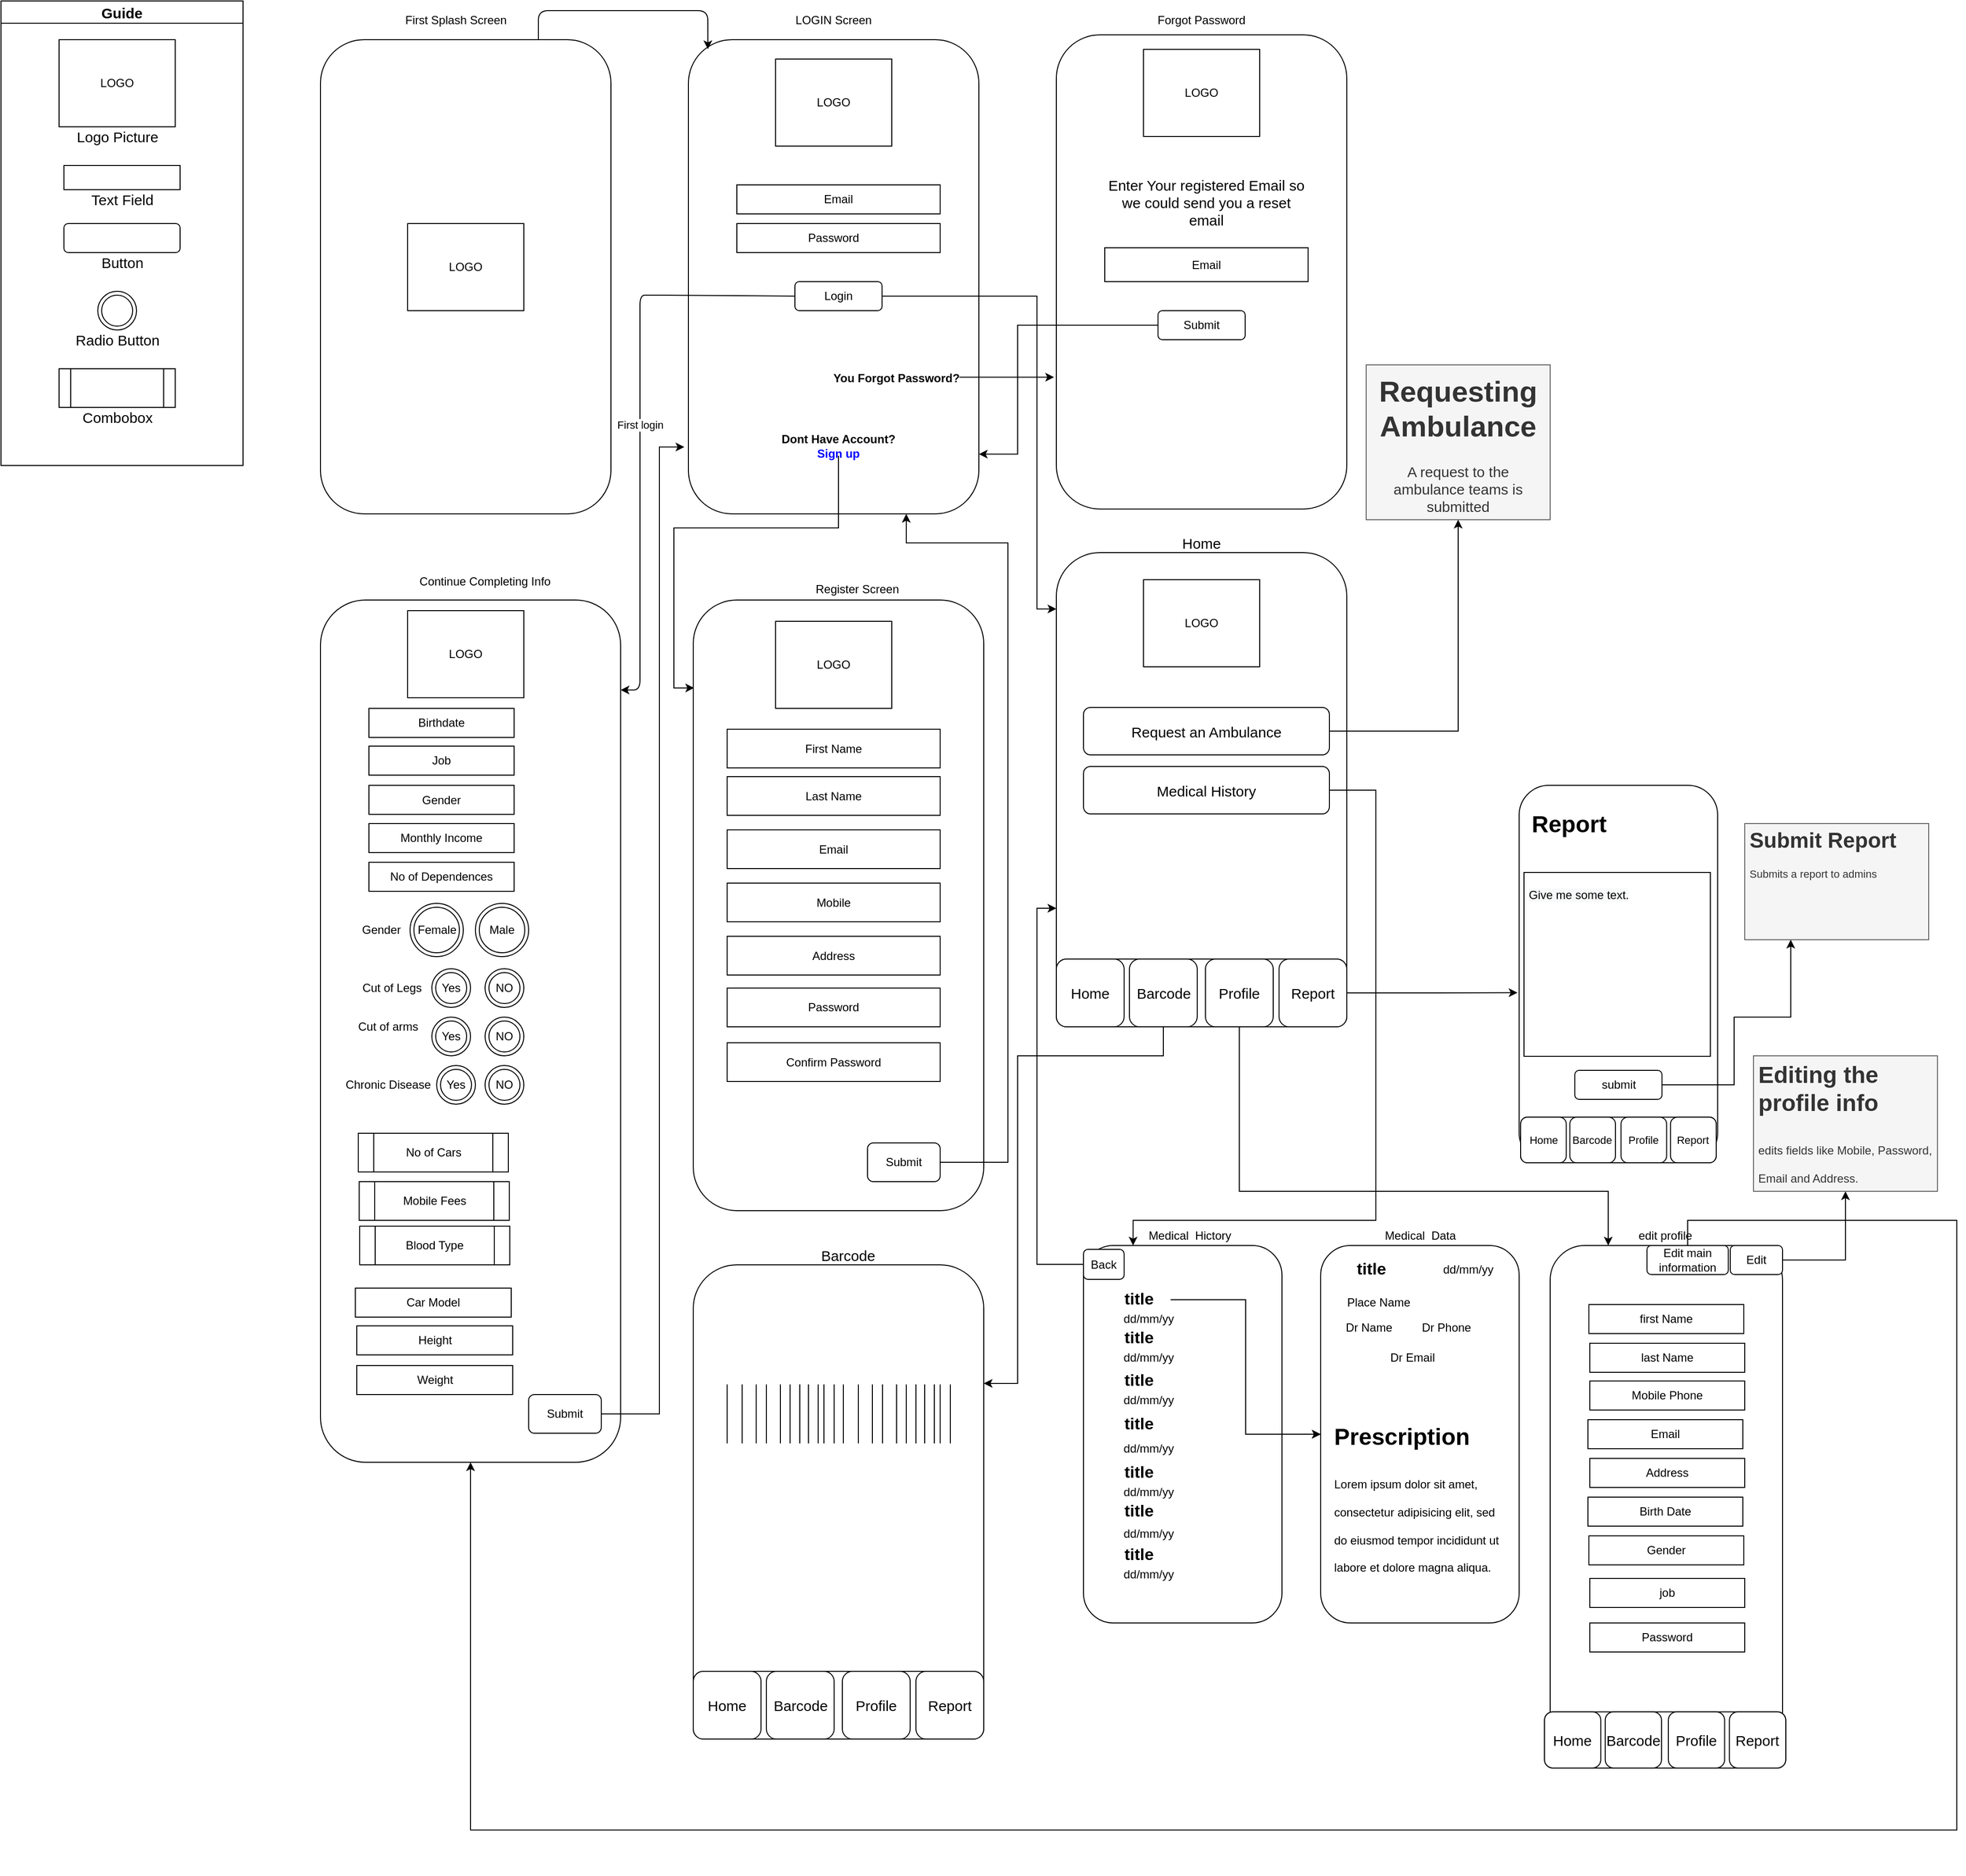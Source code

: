 <mxfile version="13.1.3" type="github">
  <diagram id="rhFtwO3-Js1VsmLFuwUs" name="Page-1">
    <mxGraphModel dx="2365" dy="2632" grid="1" gridSize="10" guides="1" tooltips="1" connect="1" arrows="1" fold="1" page="1" pageScale="1" pageWidth="827" pageHeight="1169" math="0" shadow="0">
      <root>
        <mxCell id="0" />
        <mxCell id="1" parent="0" />
        <mxCell id="pWobMGOmHtMoMN1nDM7m-1" value="" style="rounded=1;whiteSpace=wrap;html=1;" parent="1" vertex="1">
          <mxGeometry x="370" y="-1080" width="300" height="490" as="geometry" />
        </mxCell>
        <mxCell id="pWobMGOmHtMoMN1nDM7m-2" value="LOGO" style="rounded=0;whiteSpace=wrap;html=1;" parent="1" vertex="1">
          <mxGeometry x="460" y="-890" width="120" height="90" as="geometry" />
        </mxCell>
        <mxCell id="pWobMGOmHtMoMN1nDM7m-3" value="First Splash Screen&lt;br&gt;" style="text;html=1;strokeColor=none;fillColor=none;align=center;verticalAlign=middle;whiteSpace=wrap;rounded=0;" parent="1" vertex="1">
          <mxGeometry x="400" y="-1110" width="220" height="20" as="geometry" />
        </mxCell>
        <mxCell id="pWobMGOmHtMoMN1nDM7m-4" value="" style="rounded=1;whiteSpace=wrap;html=1;" parent="1" vertex="1">
          <mxGeometry x="750" y="-1080" width="300" height="490" as="geometry" />
        </mxCell>
        <mxCell id="pWobMGOmHtMoMN1nDM7m-6" value="LOGIN Screen&lt;br&gt;" style="text;html=1;strokeColor=none;fillColor=none;align=center;verticalAlign=middle;whiteSpace=wrap;rounded=0;" parent="1" vertex="1">
          <mxGeometry x="820" y="-1115" width="160" height="30" as="geometry" />
        </mxCell>
        <mxCell id="pWobMGOmHtMoMN1nDM7m-8" value="Email" style="rounded=0;whiteSpace=wrap;html=1;align=center;" parent="1" vertex="1">
          <mxGeometry x="800" y="-930" width="210" height="30" as="geometry" />
        </mxCell>
        <mxCell id="pWobMGOmHtMoMN1nDM7m-9" value="" style="rounded=0;whiteSpace=wrap;html=1;" parent="1" vertex="1">
          <mxGeometry x="800" y="-890" width="210" height="30" as="geometry" />
        </mxCell>
        <mxCell id="pWobMGOmHtMoMN1nDM7m-10" value="Password&lt;br&gt;" style="text;html=1;strokeColor=none;fillColor=none;align=center;verticalAlign=middle;whiteSpace=wrap;rounded=0;" parent="1" vertex="1">
          <mxGeometry x="880" y="-885" width="40" height="20" as="geometry" />
        </mxCell>
        <mxCell id="pWobMGOmHtMoMN1nDM7m-11" value="" style="endArrow=classic;html=1;exitX=0.75;exitY=0;exitDx=0;exitDy=0;entryX=0.067;entryY=0.02;entryDx=0;entryDy=0;entryPerimeter=0;" parent="1" source="pWobMGOmHtMoMN1nDM7m-1" target="pWobMGOmHtMoMN1nDM7m-4" edge="1">
          <mxGeometry width="50" height="50" relative="1" as="geometry">
            <mxPoint x="820" y="-800" as="sourcePoint" />
            <mxPoint x="748" y="-790" as="targetPoint" />
            <Array as="points">
              <mxPoint x="595" y="-1110" />
              <mxPoint x="770" y="-1110" />
            </Array>
          </mxGeometry>
        </mxCell>
        <mxCell id="pWobMGOmHtMoMN1nDM7m-12" value="LOGO" style="rounded=0;whiteSpace=wrap;html=1;" parent="1" vertex="1">
          <mxGeometry x="840" y="-1060" width="120" height="90" as="geometry" />
        </mxCell>
        <mxCell id="pWobMGOmHtMoMN1nDM7m-16" value="You Forgot Password?" style="text;html=1;strokeColor=none;fillColor=none;align=center;verticalAlign=middle;whiteSpace=wrap;rounded=0;fontStyle=1" parent="1" vertex="1">
          <mxGeometry x="880" y="-740" width="170" height="20" as="geometry" />
        </mxCell>
        <mxCell id="v58zFXJl1j6f3DH9xOJw-2" style="edgeStyle=orthogonalEdgeStyle;rounded=0;orthogonalLoop=1;jettySize=auto;html=1;exitX=0.5;exitY=1;exitDx=0;exitDy=0;entryX=0.003;entryY=0.144;entryDx=0;entryDy=0;entryPerimeter=0;endArrow=classic;endFill=1;" parent="1" source="pWobMGOmHtMoMN1nDM7m-17" target="v58zFXJl1j6f3DH9xOJw-1" edge="1">
          <mxGeometry relative="1" as="geometry" />
        </mxCell>
        <mxCell id="pWobMGOmHtMoMN1nDM7m-17" value="Dont Have Account?&lt;br&gt;&lt;font color=&quot;#0000ff&quot;&gt;Sign up&lt;/font&gt;" style="text;html=1;strokeColor=none;fillColor=none;align=center;verticalAlign=middle;whiteSpace=wrap;rounded=0;fontStyle=1" parent="1" vertex="1">
          <mxGeometry x="820" y="-670" width="170" height="20" as="geometry" />
        </mxCell>
        <mxCell id="v58zFXJl1j6f3DH9xOJw-31" style="edgeStyle=orthogonalEdgeStyle;rounded=0;orthogonalLoop=1;jettySize=auto;html=1;exitX=1;exitY=0.5;exitDx=0;exitDy=0;endArrow=classic;endFill=1;fontSize=15;entryX=0;entryY=0.119;entryDx=0;entryDy=0;entryPerimeter=0;" parent="1" source="pWobMGOmHtMoMN1nDM7m-18" target="v58zFXJl1j6f3DH9xOJw-32" edge="1">
          <mxGeometry relative="1" as="geometry">
            <mxPoint x="1100.0" y="-530" as="targetPoint" />
            <Array as="points">
              <mxPoint x="1110" y="-815" />
              <mxPoint x="1110" y="-492" />
            </Array>
          </mxGeometry>
        </mxCell>
        <mxCell id="pWobMGOmHtMoMN1nDM7m-18" value="Login" style="rounded=1;whiteSpace=wrap;html=1;align=center;" parent="1" vertex="1">
          <mxGeometry x="860" y="-830" width="90" height="30" as="geometry" />
        </mxCell>
        <mxCell id="pWobMGOmHtMoMN1nDM7m-19" style="edgeStyle=orthogonalEdgeStyle;rounded=0;orthogonalLoop=1;jettySize=auto;html=1;exitX=0.5;exitY=1;exitDx=0;exitDy=0;" parent="1" source="pWobMGOmHtMoMN1nDM7m-18" target="pWobMGOmHtMoMN1nDM7m-18" edge="1">
          <mxGeometry relative="1" as="geometry" />
        </mxCell>
        <mxCell id="pWobMGOmHtMoMN1nDM7m-20" value="" style="rounded=1;whiteSpace=wrap;html=1;" parent="1" vertex="1">
          <mxGeometry x="1130" y="-1085" width="300" height="490" as="geometry" />
        </mxCell>
        <mxCell id="pWobMGOmHtMoMN1nDM7m-21" value="Forgot Password" style="text;html=1;strokeColor=none;fillColor=none;align=center;verticalAlign=middle;whiteSpace=wrap;rounded=0;" parent="1" vertex="1">
          <mxGeometry x="1170" y="-1120" width="220" height="40" as="geometry" />
        </mxCell>
        <mxCell id="pWobMGOmHtMoMN1nDM7m-22" value="" style="endArrow=classic;html=1;entryX=-0.008;entryY=0.722;entryDx=0;entryDy=0;entryPerimeter=0;exitX=0.882;exitY=0.439;exitDx=0;exitDy=0;exitPerimeter=0;" parent="1" source="pWobMGOmHtMoMN1nDM7m-16" target="pWobMGOmHtMoMN1nDM7m-20" edge="1">
          <mxGeometry width="50" height="50" relative="1" as="geometry">
            <mxPoint x="880" y="-830" as="sourcePoint" />
            <mxPoint x="930" y="-880" as="targetPoint" />
          </mxGeometry>
        </mxCell>
        <mxCell id="pWobMGOmHtMoMN1nDM7m-23" value="Email" style="rounded=0;whiteSpace=wrap;html=1;align=center;" parent="1" vertex="1">
          <mxGeometry x="1180" y="-865" width="210" height="35" as="geometry" />
        </mxCell>
        <mxCell id="pWobMGOmHtMoMN1nDM7m-26" value="LOGO" style="rounded=0;whiteSpace=wrap;html=1;" parent="1" vertex="1">
          <mxGeometry x="1220" y="-1070" width="120" height="90" as="geometry" />
        </mxCell>
        <mxCell id="v58zFXJl1j6f3DH9xOJw-30" style="edgeStyle=orthogonalEdgeStyle;rounded=0;orthogonalLoop=1;jettySize=auto;html=1;exitX=0;exitY=0.5;exitDx=0;exitDy=0;entryX=1;entryY=0.874;entryDx=0;entryDy=0;entryPerimeter=0;endArrow=classic;endFill=1;fontSize=15;" parent="1" source="pWobMGOmHtMoMN1nDM7m-29" target="pWobMGOmHtMoMN1nDM7m-4" edge="1">
          <mxGeometry relative="1" as="geometry">
            <Array as="points">
              <mxPoint x="1090" y="-785" />
              <mxPoint x="1090" y="-652" />
            </Array>
          </mxGeometry>
        </mxCell>
        <mxCell id="pWobMGOmHtMoMN1nDM7m-29" value="Submit" style="rounded=1;whiteSpace=wrap;html=1;align=center;" parent="1" vertex="1">
          <mxGeometry x="1235" y="-800" width="90" height="30" as="geometry" />
        </mxCell>
        <mxCell id="pWobMGOmHtMoMN1nDM7m-30" value="" style="rounded=1;whiteSpace=wrap;html=1;" parent="1" vertex="1">
          <mxGeometry x="370" y="-501" width="310" height="891" as="geometry" />
        </mxCell>
        <mxCell id="pWobMGOmHtMoMN1nDM7m-31" value="First login" style="endArrow=classic;html=1;exitX=0;exitY=0.5;exitDx=0;exitDy=0;" parent="1" source="pWobMGOmHtMoMN1nDM7m-18" edge="1">
          <mxGeometry width="50" height="50" relative="1" as="geometry">
            <mxPoint x="850" y="-540" as="sourcePoint" />
            <mxPoint x="680" y="-408" as="targetPoint" />
            <Array as="points">
              <mxPoint x="730" y="-816" />
              <mxPoint x="720" y="-816" />
              <mxPoint x="700" y="-816" />
              <mxPoint x="700" y="-590" />
              <mxPoint x="700" y="-408" />
            </Array>
          </mxGeometry>
        </mxCell>
        <mxCell id="pWobMGOmHtMoMN1nDM7m-32" value="LOGO" style="rounded=0;whiteSpace=wrap;html=1;" parent="1" vertex="1">
          <mxGeometry x="460" y="-490" width="120" height="90" as="geometry" />
        </mxCell>
        <mxCell id="pWobMGOmHtMoMN1nDM7m-33" value="Continue Completing Info" style="text;html=1;strokeColor=none;fillColor=none;align=center;verticalAlign=middle;whiteSpace=wrap;rounded=0;" parent="1" vertex="1">
          <mxGeometry x="460" y="-530" width="160" height="20" as="geometry" />
        </mxCell>
        <mxCell id="pWobMGOmHtMoMN1nDM7m-34" value="Birthdate" style="rounded=0;whiteSpace=wrap;html=1;align=center;" parent="1" vertex="1">
          <mxGeometry x="420" y="-389" width="150" height="30" as="geometry" />
        </mxCell>
        <mxCell id="pWobMGOmHtMoMN1nDM7m-35" value="Gender" style="rounded=0;whiteSpace=wrap;html=1;align=center;" parent="1" vertex="1">
          <mxGeometry x="420" y="-309.5" width="150" height="30" as="geometry" />
        </mxCell>
        <mxCell id="pWobMGOmHtMoMN1nDM7m-36" value="Monthly Income" style="rounded=0;whiteSpace=wrap;html=1;align=center;" parent="1" vertex="1">
          <mxGeometry x="420" y="-270" width="150" height="30" as="geometry" />
        </mxCell>
        <mxCell id="pWobMGOmHtMoMN1nDM7m-37" value="No of Dependences" style="rounded=0;whiteSpace=wrap;html=1;align=center;" parent="1" vertex="1">
          <mxGeometry x="420" y="-230" width="150" height="30" as="geometry" />
        </mxCell>
        <mxCell id="pWobMGOmHtMoMN1nDM7m-41" value="Gender" style="text;html=1;strokeColor=none;fillColor=none;align=center;verticalAlign=middle;whiteSpace=wrap;rounded=0;" parent="1" vertex="1">
          <mxGeometry x="412.5" y="-170" width="40" height="20" as="geometry" />
        </mxCell>
        <mxCell id="pWobMGOmHtMoMN1nDM7m-54" value="Car Model" style="rounded=0;whiteSpace=wrap;html=1;align=center;" parent="1" vertex="1">
          <mxGeometry x="406" y="210" width="161" height="30" as="geometry" />
        </mxCell>
        <mxCell id="pWobMGOmHtMoMN1nDM7m-55" value="Job" style="rounded=0;whiteSpace=wrap;html=1;align=center;" parent="1" vertex="1">
          <mxGeometry x="420" y="-350" width="150" height="30" as="geometry" />
        </mxCell>
        <mxCell id="pWobMGOmHtMoMN1nDM7m-56" value="Height" style="rounded=0;whiteSpace=wrap;html=1;align=center;" parent="1" vertex="1">
          <mxGeometry x="407.5" y="249" width="161" height="30" as="geometry" />
        </mxCell>
        <mxCell id="pWobMGOmHtMoMN1nDM7m-57" value="Weight" style="rounded=0;whiteSpace=wrap;html=1;align=center;" parent="1" vertex="1">
          <mxGeometry x="407.5" y="290" width="161" height="30" as="geometry" />
        </mxCell>
        <mxCell id="pWobMGOmHtMoMN1nDM7m-59" value="Cut of Legs" style="text;html=1;strokeColor=none;fillColor=none;align=center;verticalAlign=middle;whiteSpace=wrap;rounded=0;" parent="1" vertex="1">
          <mxGeometry x="409" y="-110" width="70" height="20" as="geometry" />
        </mxCell>
        <mxCell id="pWobMGOmHtMoMN1nDM7m-62" value="Mobile Fees" style="shape=process;whiteSpace=wrap;html=1;backgroundOutline=1;align=center;" parent="1" vertex="1">
          <mxGeometry x="410" y="100" width="155" height="40" as="geometry" />
        </mxCell>
        <mxCell id="pWobMGOmHtMoMN1nDM7m-63" value="No of Cars" style="shape=process;whiteSpace=wrap;html=1;backgroundOutline=1;align=center;" parent="1" vertex="1">
          <mxGeometry x="409" y="50" width="155" height="40" as="geometry" />
        </mxCell>
        <mxCell id="pWobMGOmHtMoMN1nDM7m-68" value="Yes&lt;span style=&quot;color: rgba(0 , 0 , 0 , 0) ; font-family: monospace ; font-size: 0px&quot;&gt;%3CmxGraphModel%3E%3Croot%3E%3CmxCell%20id%3D%220%22%2F%3E%3CmxCell%20id%3D%221%22%20parent%3D%220%22%2F%3E%3CmxCell%20id%3D%222%22%20value%3D%22Mobile%20Fees%22%20style%3D%22shape%3Dprocess%3BwhiteSpace%3Dwrap%3Bhtml%3D1%3BbackgroundOutline%3D1%3Balign%3Dleft%3B%22%20vertex%3D%221%22%20parent%3D%221%22%3E%3CmxGeometry%20x%3D%22454%22%20y%3D%221100%22%20width%3D%22145%22%20height%3D%2240%22%20as%3D%22geometry%22%2F%3E%3C%2FmxCell%3E%3C%2Froot%3E%3C%2FmxGraphModel%3E&lt;/span&gt;" style="ellipse;shape=doubleEllipse;whiteSpace=wrap;html=1;aspect=fixed;align=center;" parent="1" vertex="1">
          <mxGeometry x="485" y="-120" width="40" height="40" as="geometry" />
        </mxCell>
        <mxCell id="pWobMGOmHtMoMN1nDM7m-69" value="NO" style="ellipse;shape=doubleEllipse;whiteSpace=wrap;html=1;aspect=fixed;align=center;" parent="1" vertex="1">
          <mxGeometry x="540" y="-120" width="40" height="40" as="geometry" />
        </mxCell>
        <mxCell id="pWobMGOmHtMoMN1nDM7m-70" value="Female" style="ellipse;shape=doubleEllipse;whiteSpace=wrap;html=1;aspect=fixed;align=center;" parent="1" vertex="1">
          <mxGeometry x="462.5" y="-187.5" width="55" height="55" as="geometry" />
        </mxCell>
        <mxCell id="pWobMGOmHtMoMN1nDM7m-71" value="Male" style="ellipse;shape=doubleEllipse;whiteSpace=wrap;html=1;aspect=fixed;align=center;" parent="1" vertex="1">
          <mxGeometry x="530" y="-187.5" width="55" height="55" as="geometry" />
        </mxCell>
        <mxCell id="pWobMGOmHtMoMN1nDM7m-72" value="Cut of arms" style="text;html=1;strokeColor=none;fillColor=none;align=center;verticalAlign=middle;whiteSpace=wrap;rounded=0;" parent="1" vertex="1">
          <mxGeometry x="405" y="-70" width="70" height="20" as="geometry" />
        </mxCell>
        <mxCell id="pWobMGOmHtMoMN1nDM7m-73" value="Yes&lt;span style=&quot;color: rgba(0 , 0 , 0 , 0) ; font-family: monospace ; font-size: 0px&quot;&gt;%3CmxGraphModel%3E%3Croot%3E%3CmxCell%20id%3D%220%22%2F%3E%3CmxCell%20id%3D%221%22%20parent%3D%220%22%2F%3E%3CmxCell%20id%3D%222%22%20value%3D%22Mobile%20Fees%22%20style%3D%22shape%3Dprocess%3BwhiteSpace%3Dwrap%3Bhtml%3D1%3BbackgroundOutline%3D1%3Balign%3Dleft%3B%22%20vertex%3D%221%22%20parent%3D%221%22%3E%3CmxGeometry%20x%3D%22454%22%20y%3D%221100%22%20width%3D%22145%22%20height%3D%2240%22%20as%3D%22geometry%22%2F%3E%3C%2FmxCell%3E%3C%2Froot%3E%3C%2FmxGraphModel%3E&lt;/span&gt;" style="ellipse;shape=doubleEllipse;whiteSpace=wrap;html=1;aspect=fixed;align=center;" parent="1" vertex="1">
          <mxGeometry x="485" y="-70" width="40" height="40" as="geometry" />
        </mxCell>
        <mxCell id="pWobMGOmHtMoMN1nDM7m-74" value="NO" style="ellipse;shape=doubleEllipse;whiteSpace=wrap;html=1;aspect=fixed;align=center;" parent="1" vertex="1">
          <mxGeometry x="540" y="-70" width="40" height="40" as="geometry" />
        </mxCell>
        <mxCell id="pWobMGOmHtMoMN1nDM7m-75" value="Yes&lt;span style=&quot;color: rgba(0 , 0 , 0 , 0) ; font-family: monospace ; font-size: 0px&quot;&gt;%3CmxGraphModel%3E%3Croot%3E%3CmxCell%20id%3D%220%22%2F%3E%3CmxCell%20id%3D%221%22%20parent%3D%220%22%2F%3E%3CmxCell%20id%3D%222%22%20value%3D%22Mobile%20Fees%22%20style%3D%22shape%3Dprocess%3BwhiteSpace%3Dwrap%3Bhtml%3D1%3BbackgroundOutline%3D1%3Balign%3Dleft%3B%22%20vertex%3D%221%22%20parent%3D%221%22%3E%3CmxGeometry%20x%3D%22454%22%20y%3D%221100%22%20width%3D%22145%22%20height%3D%2240%22%20as%3D%22geometry%22%2F%3E%3C%2FmxCell%3E%3C%2Froot%3E%3C%2FmxGraphModel%3E&lt;/span&gt;" style="ellipse;shape=doubleEllipse;whiteSpace=wrap;html=1;aspect=fixed;align=center;" parent="1" vertex="1">
          <mxGeometry x="490" y="-20" width="40" height="40" as="geometry" />
        </mxCell>
        <mxCell id="pWobMGOmHtMoMN1nDM7m-76" value="NO" style="ellipse;shape=doubleEllipse;whiteSpace=wrap;html=1;aspect=fixed;align=center;" parent="1" vertex="1">
          <mxGeometry x="540" y="-20" width="40" height="40" as="geometry" />
        </mxCell>
        <mxCell id="pWobMGOmHtMoMN1nDM7m-77" value="Chronic Disease" style="text;html=1;strokeColor=none;fillColor=none;align=center;verticalAlign=middle;whiteSpace=wrap;rounded=0;" parent="1" vertex="1">
          <mxGeometry x="390" y="-10" width="100" height="20" as="geometry" />
        </mxCell>
        <mxCell id="v58zFXJl1j6f3DH9xOJw-14" style="edgeStyle=orthogonalEdgeStyle;rounded=0;orthogonalLoop=1;jettySize=auto;html=1;exitX=1;exitY=0.5;exitDx=0;exitDy=0;entryX=-0.014;entryY=0.859;entryDx=0;entryDy=0;entryPerimeter=0;endArrow=classic;endFill=1;" parent="1" source="C3xpYV6c3PfCXHQgGOxq-1" target="pWobMGOmHtMoMN1nDM7m-4" edge="1">
          <mxGeometry relative="1" as="geometry">
            <Array as="points">
              <mxPoint x="720" y="340" />
              <mxPoint x="720" y="-659" />
            </Array>
          </mxGeometry>
        </mxCell>
        <mxCell id="C3xpYV6c3PfCXHQgGOxq-1" value="Submit" style="rounded=1;whiteSpace=wrap;html=1;" parent="1" vertex="1">
          <mxGeometry x="585" y="320" width="75" height="40" as="geometry" />
        </mxCell>
        <mxCell id="C3xpYV6c3PfCXHQgGOxq-2" value="Blood Type" style="shape=process;whiteSpace=wrap;html=1;backgroundOutline=1;align=center;" parent="1" vertex="1">
          <mxGeometry x="410.5" y="146" width="155" height="40" as="geometry" />
        </mxCell>
        <mxCell id="v58zFXJl1j6f3DH9xOJw-1" value="" style="rounded=1;whiteSpace=wrap;html=1;" parent="1" vertex="1">
          <mxGeometry x="755" y="-501" width="300" height="631" as="geometry" />
        </mxCell>
        <mxCell id="v58zFXJl1j6f3DH9xOJw-3" value="Register Screen" style="text;html=1;align=center;verticalAlign=middle;resizable=0;points=[];autosize=1;" parent="1" vertex="1">
          <mxGeometry x="874" y="-522" width="100" height="20" as="geometry" />
        </mxCell>
        <mxCell id="v58zFXJl1j6f3DH9xOJw-4" value="First Name" style="rounded=0;whiteSpace=wrap;html=1;" parent="1" vertex="1">
          <mxGeometry x="790" y="-367.5" width="220" height="40" as="geometry" />
        </mxCell>
        <mxCell id="v58zFXJl1j6f3DH9xOJw-5" value="Last Name" style="rounded=0;whiteSpace=wrap;html=1;" parent="1" vertex="1">
          <mxGeometry x="790" y="-318.5" width="220" height="40" as="geometry" />
        </mxCell>
        <mxCell id="v58zFXJl1j6f3DH9xOJw-6" value="Email" style="rounded=0;whiteSpace=wrap;html=1;" parent="1" vertex="1">
          <mxGeometry x="790" y="-263.5" width="220" height="40" as="geometry" />
        </mxCell>
        <mxCell id="v58zFXJl1j6f3DH9xOJw-7" value="Mobile" style="rounded=0;whiteSpace=wrap;html=1;" parent="1" vertex="1">
          <mxGeometry x="790" y="-208.5" width="220" height="40" as="geometry" />
        </mxCell>
        <mxCell id="v58zFXJl1j6f3DH9xOJw-8" value="Address" style="rounded=0;whiteSpace=wrap;html=1;" parent="1" vertex="1">
          <mxGeometry x="790" y="-153.5" width="220" height="40" as="geometry" />
        </mxCell>
        <mxCell id="v58zFXJl1j6f3DH9xOJw-9" value="Password" style="rounded=0;whiteSpace=wrap;html=1;" parent="1" vertex="1">
          <mxGeometry x="790" y="-100" width="220" height="40" as="geometry" />
        </mxCell>
        <mxCell id="v58zFXJl1j6f3DH9xOJw-10" value="Confirm Password" style="rounded=0;whiteSpace=wrap;html=1;" parent="1" vertex="1">
          <mxGeometry x="790" y="-43.5" width="220" height="40" as="geometry" />
        </mxCell>
        <mxCell id="v58zFXJl1j6f3DH9xOJw-11" value="LOGO" style="rounded=0;whiteSpace=wrap;html=1;" parent="1" vertex="1">
          <mxGeometry x="840" y="-479" width="120" height="90" as="geometry" />
        </mxCell>
        <mxCell id="v58zFXJl1j6f3DH9xOJw-13" style="edgeStyle=orthogonalEdgeStyle;rounded=0;orthogonalLoop=1;jettySize=auto;html=1;exitX=1;exitY=0.5;exitDx=0;exitDy=0;entryX=0.75;entryY=1;entryDx=0;entryDy=0;endArrow=classic;endFill=1;" parent="1" source="v58zFXJl1j6f3DH9xOJw-12" target="pWobMGOmHtMoMN1nDM7m-4" edge="1">
          <mxGeometry relative="1" as="geometry">
            <Array as="points">
              <mxPoint x="1080" y="80" />
              <mxPoint x="1080" y="-560" />
              <mxPoint x="975" y="-560" />
            </Array>
          </mxGeometry>
        </mxCell>
        <mxCell id="v58zFXJl1j6f3DH9xOJw-12" value="Submit" style="rounded=1;whiteSpace=wrap;html=1;" parent="1" vertex="1">
          <mxGeometry x="935" y="60" width="75" height="40" as="geometry" />
        </mxCell>
        <mxCell id="v58zFXJl1j6f3DH9xOJw-16" value="Guide" style="swimlane;align=center;fontSize=15;" parent="1" vertex="1">
          <mxGeometry x="40" y="-1120" width="250" height="480" as="geometry" />
        </mxCell>
        <mxCell id="v58zFXJl1j6f3DH9xOJw-18" value="LOGO" style="rounded=0;whiteSpace=wrap;html=1;" parent="v58zFXJl1j6f3DH9xOJw-16" vertex="1">
          <mxGeometry x="60" y="40" width="120" height="90" as="geometry" />
        </mxCell>
        <mxCell id="v58zFXJl1j6f3DH9xOJw-19" value="Logo Picture" style="text;html=1;align=center;verticalAlign=middle;resizable=0;points=[];autosize=1;fontSize=15;" parent="v58zFXJl1j6f3DH9xOJw-16" vertex="1">
          <mxGeometry x="70" y="130" width="100" height="20" as="geometry" />
        </mxCell>
        <mxCell id="v58zFXJl1j6f3DH9xOJw-20" value="" style="rounded=0;whiteSpace=wrap;html=1;fontSize=15;align=center;" parent="v58zFXJl1j6f3DH9xOJw-16" vertex="1">
          <mxGeometry x="65" y="170" width="120" height="25" as="geometry" />
        </mxCell>
        <mxCell id="v58zFXJl1j6f3DH9xOJw-21" value="Text Field" style="text;html=1;align=center;verticalAlign=middle;resizable=0;points=[];autosize=1;fontSize=15;" parent="v58zFXJl1j6f3DH9xOJw-16" vertex="1">
          <mxGeometry x="85" y="195" width="80" height="20" as="geometry" />
        </mxCell>
        <mxCell id="v58zFXJl1j6f3DH9xOJw-23" value="" style="rounded=1;whiteSpace=wrap;html=1;fontSize=15;align=center;" parent="v58zFXJl1j6f3DH9xOJw-16" vertex="1">
          <mxGeometry x="65" y="230" width="120" height="30" as="geometry" />
        </mxCell>
        <mxCell id="v58zFXJl1j6f3DH9xOJw-24" value="Button" style="text;html=1;align=center;verticalAlign=middle;resizable=0;points=[];autosize=1;fontSize=15;" parent="v58zFXJl1j6f3DH9xOJw-16" vertex="1">
          <mxGeometry x="95" y="260" width="60" height="20" as="geometry" />
        </mxCell>
        <mxCell id="v58zFXJl1j6f3DH9xOJw-25" value="" style="ellipse;shape=doubleEllipse;whiteSpace=wrap;html=1;aspect=fixed;align=center;" parent="v58zFXJl1j6f3DH9xOJw-16" vertex="1">
          <mxGeometry x="100" y="300" width="40" height="40" as="geometry" />
        </mxCell>
        <mxCell id="v58zFXJl1j6f3DH9xOJw-26" value="Radio Button" style="text;html=1;align=center;verticalAlign=middle;resizable=0;points=[];autosize=1;fontSize=15;" parent="v58zFXJl1j6f3DH9xOJw-16" vertex="1">
          <mxGeometry x="70" y="340" width="100" height="20" as="geometry" />
        </mxCell>
        <mxCell id="v58zFXJl1j6f3DH9xOJw-27" value="" style="shape=process;whiteSpace=wrap;html=1;backgroundOutline=1;fontSize=15;align=center;" parent="v58zFXJl1j6f3DH9xOJw-16" vertex="1">
          <mxGeometry x="60" y="380" width="120" height="40" as="geometry" />
        </mxCell>
        <mxCell id="v58zFXJl1j6f3DH9xOJw-28" value="Combobox" style="text;html=1;align=center;verticalAlign=middle;resizable=0;points=[];autosize=1;fontSize=15;" parent="v58zFXJl1j6f3DH9xOJw-16" vertex="1">
          <mxGeometry x="75" y="420" width="90" height="20" as="geometry" />
        </mxCell>
        <mxCell id="v58zFXJl1j6f3DH9xOJw-29" value="Enter Your registered Email so we could send you a reset email" style="text;html=1;strokeColor=none;fillColor=none;align=center;verticalAlign=middle;whiteSpace=wrap;rounded=0;fontSize=15;" parent="1" vertex="1">
          <mxGeometry x="1180" y="-945" width="210" height="65" as="geometry" />
        </mxCell>
        <mxCell id="v58zFXJl1j6f3DH9xOJw-32" value="" style="rounded=1;whiteSpace=wrap;html=1;" parent="1" vertex="1">
          <mxGeometry x="1130" y="-550" width="300" height="490" as="geometry" />
        </mxCell>
        <mxCell id="v58zFXJl1j6f3DH9xOJw-33" value="Home" style="text;html=1;strokeColor=none;fillColor=none;align=center;verticalAlign=middle;whiteSpace=wrap;rounded=0;fontSize=15;" parent="1" vertex="1">
          <mxGeometry x="1260" y="-570" width="40" height="20" as="geometry" />
        </mxCell>
        <mxCell id="v58zFXJl1j6f3DH9xOJw-34" value="" style="rounded=1;whiteSpace=wrap;html=1;fontSize=15;align=center;" parent="1" vertex="1">
          <mxGeometry x="1130" y="-130" width="300" height="70" as="geometry" />
        </mxCell>
        <mxCell id="v58zFXJl1j6f3DH9xOJw-53" style="edgeStyle=orthogonalEdgeStyle;rounded=0;orthogonalLoop=1;jettySize=auto;html=1;exitX=0.5;exitY=1;exitDx=0;exitDy=0;entryX=1;entryY=0.25;entryDx=0;entryDy=0;endArrow=classic;endFill=1;fontSize=15;" parent="1" source="v58zFXJl1j6f3DH9xOJw-36" target="v58zFXJl1j6f3DH9xOJw-47" edge="1">
          <mxGeometry relative="1" as="geometry">
            <Array as="points">
              <mxPoint x="1241" y="-30" />
              <mxPoint x="1090" y="-30" />
              <mxPoint x="1090" y="309" />
            </Array>
          </mxGeometry>
        </mxCell>
        <mxCell id="v58zFXJl1j6f3DH9xOJw-36" value="Barcode" style="rounded=1;whiteSpace=wrap;html=1;fontSize=15;align=center;" parent="1" vertex="1">
          <mxGeometry x="1205.5" y="-130" width="70" height="70" as="geometry" />
        </mxCell>
        <mxCell id="v58zFXJl1j6f3DH9xOJw-38" value="Home" style="rounded=1;whiteSpace=wrap;html=1;fontSize=15;align=center;" parent="1" vertex="1">
          <mxGeometry x="1130" y="-130" width="70" height="70" as="geometry" />
        </mxCell>
        <mxCell id="F7sfmkdwU6hLmO17Vx5Q-65" style="edgeStyle=orthogonalEdgeStyle;rounded=0;orthogonalLoop=1;jettySize=auto;html=1;exitX=0.5;exitY=1;exitDx=0;exitDy=0;entryX=0.25;entryY=0;entryDx=0;entryDy=0;" parent="1" source="v58zFXJl1j6f3DH9xOJw-39" target="F7sfmkdwU6hLmO17Vx5Q-43" edge="1">
          <mxGeometry relative="1" as="geometry">
            <Array as="points">
              <mxPoint x="1319" y="110" />
              <mxPoint x="1700" y="110" />
            </Array>
          </mxGeometry>
        </mxCell>
        <mxCell id="v58zFXJl1j6f3DH9xOJw-39" value="Profile" style="rounded=1;whiteSpace=wrap;html=1;fontSize=15;align=center;" parent="1" vertex="1">
          <mxGeometry x="1284" y="-130" width="70" height="70" as="geometry" />
        </mxCell>
        <mxCell id="F7sfmkdwU6hLmO17Vx5Q-42" style="edgeStyle=orthogonalEdgeStyle;rounded=0;orthogonalLoop=1;jettySize=auto;html=1;exitX=1;exitY=0.5;exitDx=0;exitDy=0;entryX=-0.035;entryY=0.654;entryDx=0;entryDy=0;entryPerimeter=0;" parent="1" source="v58zFXJl1j6f3DH9xOJw-40" target="F7sfmkdwU6hLmO17Vx5Q-29" edge="1">
          <mxGeometry relative="1" as="geometry" />
        </mxCell>
        <mxCell id="v58zFXJl1j6f3DH9xOJw-40" value="Report" style="rounded=1;whiteSpace=wrap;html=1;fontSize=15;align=center;" parent="1" vertex="1">
          <mxGeometry x="1360" y="-130" width="70" height="70" as="geometry" />
        </mxCell>
        <mxCell id="v58zFXJl1j6f3DH9xOJw-46" style="edgeStyle=orthogonalEdgeStyle;rounded=0;orthogonalLoop=1;jettySize=auto;html=1;exitX=1;exitY=0.5;exitDx=0;exitDy=0;entryX=0.5;entryY=1;entryDx=0;entryDy=0;endArrow=classic;endFill=1;fontSize=15;" parent="1" source="v58zFXJl1j6f3DH9xOJw-41" target="v58zFXJl1j6f3DH9xOJw-45" edge="1">
          <mxGeometry relative="1" as="geometry" />
        </mxCell>
        <mxCell id="v58zFXJl1j6f3DH9xOJw-41" value="Request an Ambulance" style="rounded=1;whiteSpace=wrap;html=1;fontSize=15;align=center;" parent="1" vertex="1">
          <mxGeometry x="1158" y="-390" width="254" height="49" as="geometry" />
        </mxCell>
        <mxCell id="F7sfmkdwU6hLmO17Vx5Q-23" style="edgeStyle=orthogonalEdgeStyle;rounded=0;orthogonalLoop=1;jettySize=auto;html=1;exitX=1;exitY=0.5;exitDx=0;exitDy=0;entryX=0.25;entryY=0;entryDx=0;entryDy=0;" parent="1" source="v58zFXJl1j6f3DH9xOJw-42" target="F7sfmkdwU6hLmO17Vx5Q-2" edge="1">
          <mxGeometry relative="1" as="geometry">
            <Array as="points">
              <mxPoint x="1460" y="-304" />
              <mxPoint x="1460" y="140" />
              <mxPoint x="1209" y="140" />
            </Array>
          </mxGeometry>
        </mxCell>
        <mxCell id="v58zFXJl1j6f3DH9xOJw-42" value="Medical History" style="rounded=1;whiteSpace=wrap;html=1;fontSize=15;align=center;" parent="1" vertex="1">
          <mxGeometry x="1158" y="-329" width="254" height="49" as="geometry" />
        </mxCell>
        <mxCell id="v58zFXJl1j6f3DH9xOJw-43" value="LOGO" style="rounded=0;whiteSpace=wrap;html=1;" parent="1" vertex="1">
          <mxGeometry x="1220" y="-522" width="120" height="90" as="geometry" />
        </mxCell>
        <mxCell id="v58zFXJl1j6f3DH9xOJw-45" value="&lt;h1&gt;Requesting Ambulance&lt;/h1&gt;&lt;p&gt;A request to the ambulance teams is submitted&lt;/p&gt;" style="text;html=1;spacing=5;spacingTop=-20;whiteSpace=wrap;overflow=hidden;rounded=0;fontSize=15;align=center;fillColor=#f5f5f5;strokeColor=#666666;fontColor=#333333;" parent="1" vertex="1">
          <mxGeometry x="1450" y="-744" width="190" height="160" as="geometry" />
        </mxCell>
        <mxCell id="v58zFXJl1j6f3DH9xOJw-47" value="" style="rounded=1;whiteSpace=wrap;html=1;" parent="1" vertex="1">
          <mxGeometry x="755" y="186" width="300" height="490" as="geometry" />
        </mxCell>
        <mxCell id="v58zFXJl1j6f3DH9xOJw-48" value="" style="rounded=1;whiteSpace=wrap;html=1;fontSize=15;align=center;" parent="1" vertex="1">
          <mxGeometry x="755" y="606" width="300" height="70" as="geometry" />
        </mxCell>
        <mxCell id="v58zFXJl1j6f3DH9xOJw-49" value="Barcode" style="rounded=1;whiteSpace=wrap;html=1;fontSize=15;align=center;" parent="1" vertex="1">
          <mxGeometry x="830.5" y="606" width="70" height="70" as="geometry" />
        </mxCell>
        <mxCell id="v58zFXJl1j6f3DH9xOJw-50" value="Home" style="rounded=1;whiteSpace=wrap;html=1;fontSize=15;align=center;" parent="1" vertex="1">
          <mxGeometry x="755" y="606" width="70" height="70" as="geometry" />
        </mxCell>
        <mxCell id="v58zFXJl1j6f3DH9xOJw-51" value="Profile" style="rounded=1;whiteSpace=wrap;html=1;fontSize=15;align=center;" parent="1" vertex="1">
          <mxGeometry x="909" y="606" width="70" height="70" as="geometry" />
        </mxCell>
        <mxCell id="v58zFXJl1j6f3DH9xOJw-52" value="Report" style="rounded=1;whiteSpace=wrap;html=1;fontSize=15;align=center;" parent="1" vertex="1">
          <mxGeometry x="985" y="606" width="70" height="70" as="geometry" />
        </mxCell>
        <mxCell id="v58zFXJl1j6f3DH9xOJw-54" value="Barcode" style="text;html=1;strokeColor=none;fillColor=none;align=center;verticalAlign=middle;whiteSpace=wrap;rounded=0;fontSize=15;" parent="1" vertex="1">
          <mxGeometry x="895" y="166" width="40" height="20" as="geometry" />
        </mxCell>
        <mxCell id="v58zFXJl1j6f3DH9xOJw-59" value="" style="shape=partialRectangle;whiteSpace=wrap;html=1;top=0;bottom=0;fillColor=none;fontSize=15;align=center;" parent="1" vertex="1">
          <mxGeometry x="845" y="310" width="120" height="60" as="geometry" />
        </mxCell>
        <mxCell id="v58zFXJl1j6f3DH9xOJw-60" value="" style="shape=partialRectangle;whiteSpace=wrap;html=1;top=0;bottom=0;fillColor=none;fontSize=15;align=center;" parent="1" vertex="1">
          <mxGeometry x="855" y="310" width="120" height="60" as="geometry" />
        </mxCell>
        <mxCell id="v58zFXJl1j6f3DH9xOJw-61" value="" style="shape=partialRectangle;whiteSpace=wrap;html=1;top=0;bottom=0;fillColor=none;fontSize=15;align=center;" parent="1" vertex="1">
          <mxGeometry x="865" y="310" width="120" height="60" as="geometry" />
        </mxCell>
        <mxCell id="v58zFXJl1j6f3DH9xOJw-62" value="" style="shape=partialRectangle;whiteSpace=wrap;html=1;top=0;bottom=0;fillColor=none;fontSize=15;align=center;" parent="1" vertex="1">
          <mxGeometry x="874" y="310" width="120" height="60" as="geometry" />
        </mxCell>
        <mxCell id="v58zFXJl1j6f3DH9xOJw-63" value="" style="shape=partialRectangle;whiteSpace=wrap;html=1;top=0;bottom=0;fillColor=none;fontSize=15;align=center;" parent="1" vertex="1">
          <mxGeometry x="884" y="310" width="120" height="60" as="geometry" />
        </mxCell>
        <mxCell id="v58zFXJl1j6f3DH9xOJw-64" value="" style="shape=partialRectangle;whiteSpace=wrap;html=1;top=0;bottom=0;fillColor=none;fontSize=15;align=center;" parent="1" vertex="1">
          <mxGeometry x="890" y="310" width="120" height="60" as="geometry" />
        </mxCell>
        <mxCell id="v58zFXJl1j6f3DH9xOJw-65" value="" style="shape=partialRectangle;whiteSpace=wrap;html=1;top=0;bottom=0;fillColor=none;fontSize=15;align=center;" parent="1" vertex="1">
          <mxGeometry x="830.5" y="310" width="120" height="60" as="geometry" />
        </mxCell>
        <mxCell id="v58zFXJl1j6f3DH9xOJw-66" value="" style="shape=partialRectangle;whiteSpace=wrap;html=1;top=0;bottom=0;fillColor=none;fontSize=15;align=center;" parent="1" vertex="1">
          <mxGeometry x="820" y="310" width="120" height="60" as="geometry" />
        </mxCell>
        <mxCell id="v58zFXJl1j6f3DH9xOJw-67" value="" style="shape=partialRectangle;whiteSpace=wrap;html=1;top=0;bottom=0;fillColor=none;fontSize=15;align=center;" parent="1" vertex="1">
          <mxGeometry x="805.5" y="310" width="120" height="60" as="geometry" />
        </mxCell>
        <mxCell id="v58zFXJl1j6f3DH9xOJw-68" value="" style="shape=partialRectangle;whiteSpace=wrap;html=1;top=0;bottom=0;fillColor=none;fontSize=15;align=center;" parent="1" vertex="1">
          <mxGeometry x="790" y="310" width="120" height="60" as="geometry" />
        </mxCell>
        <mxCell id="v58zFXJl1j6f3DH9xOJw-69" value="" style="shape=partialRectangle;whiteSpace=wrap;html=1;top=0;bottom=0;fillColor=none;fontSize=15;align=center;" parent="1" vertex="1">
          <mxGeometry x="900.5" y="310" width="120" height="60" as="geometry" />
        </mxCell>
        <mxCell id="F7sfmkdwU6hLmO17Vx5Q-1" style="edgeStyle=orthogonalEdgeStyle;rounded=0;orthogonalLoop=1;jettySize=auto;html=1;exitX=1;exitY=0.75;exitDx=0;exitDy=0;" parent="1" source="F7sfmkdwU6hLmO17Vx5Q-10" target="F7sfmkdwU6hLmO17Vx5Q-18" edge="1">
          <mxGeometry relative="1" as="geometry" />
        </mxCell>
        <mxCell id="F7sfmkdwU6hLmO17Vx5Q-2" value="" style="rounded=1;whiteSpace=wrap;html=1;" parent="1" vertex="1">
          <mxGeometry x="1158" y="166" width="205" height="390" as="geometry" />
        </mxCell>
        <mxCell id="F7sfmkdwU6hLmO17Vx5Q-3" value="Medical&amp;nbsp; Hictory" style="text;html=1;strokeColor=none;fillColor=none;align=center;verticalAlign=middle;whiteSpace=wrap;rounded=0;" parent="1" vertex="1">
          <mxGeometry x="1213" y="146" width="110" height="20" as="geometry" />
        </mxCell>
        <mxCell id="F7sfmkdwU6hLmO17Vx5Q-4" value="dd/mm/yy" style="text;html=1;strokeColor=none;fillColor=none;align=center;verticalAlign=middle;whiteSpace=wrap;rounded=0;" parent="1" vertex="1">
          <mxGeometry x="1183" y="232" width="85" height="20" as="geometry" />
        </mxCell>
        <mxCell id="F7sfmkdwU6hLmO17Vx5Q-5" value="&lt;font size=&quot;1&quot;&gt;&lt;b style=&quot;font-size: 17px&quot;&gt;title&lt;/b&gt;&lt;/font&gt;" style="text;html=1;strokeColor=none;fillColor=none;align=center;verticalAlign=middle;whiteSpace=wrap;rounded=0;strokeWidth=6;" parent="1" vertex="1">
          <mxGeometry x="1183" y="252" width="65" height="20" as="geometry" />
        </mxCell>
        <mxCell id="F7sfmkdwU6hLmO17Vx5Q-6" value="dd/mm/yy" style="text;html=1;strokeColor=none;fillColor=none;align=center;verticalAlign=middle;whiteSpace=wrap;rounded=0;" parent="1" vertex="1">
          <mxGeometry x="1183" y="272" width="85" height="20" as="geometry" />
        </mxCell>
        <mxCell id="F7sfmkdwU6hLmO17Vx5Q-7" value="dd/mm/yy" style="text;html=1;strokeColor=none;fillColor=none;align=center;verticalAlign=middle;whiteSpace=wrap;rounded=0;" parent="1" vertex="1">
          <mxGeometry x="1183" y="316" width="85" height="20" as="geometry" />
        </mxCell>
        <mxCell id="F7sfmkdwU6hLmO17Vx5Q-8" value="dd/mm/yy" style="text;html=1;strokeColor=none;fillColor=none;align=center;verticalAlign=middle;whiteSpace=wrap;rounded=0;" parent="1" vertex="1">
          <mxGeometry x="1183" y="366" width="85" height="20" as="geometry" />
        </mxCell>
        <mxCell id="F7sfmkdwU6hLmO17Vx5Q-9" value="dd/mm/yy" style="text;html=1;strokeColor=none;fillColor=none;align=center;verticalAlign=middle;whiteSpace=wrap;rounded=0;" parent="1" vertex="1">
          <mxGeometry x="1183" y="411" width="85" height="20" as="geometry" />
        </mxCell>
        <mxCell id="F7sfmkdwU6hLmO17Vx5Q-10" value="&lt;font size=&quot;1&quot;&gt;&lt;b style=&quot;font-size: 17px&quot;&gt;title&lt;/b&gt;&lt;/font&gt;" style="text;html=1;strokeColor=none;fillColor=none;align=center;verticalAlign=middle;whiteSpace=wrap;rounded=0;strokeWidth=6;" parent="1" vertex="1">
          <mxGeometry x="1183" y="212" width="65" height="20" as="geometry" />
        </mxCell>
        <mxCell id="F7sfmkdwU6hLmO17Vx5Q-11" value="&lt;font size=&quot;1&quot;&gt;&lt;b style=&quot;font-size: 17px&quot;&gt;title&lt;/b&gt;&lt;/font&gt;" style="text;html=1;strokeColor=none;fillColor=none;align=center;verticalAlign=middle;whiteSpace=wrap;rounded=0;strokeWidth=6;" parent="1" vertex="1">
          <mxGeometry x="1183" y="296" width="65" height="20" as="geometry" />
        </mxCell>
        <mxCell id="F7sfmkdwU6hLmO17Vx5Q-12" value="&lt;font size=&quot;1&quot;&gt;&lt;b style=&quot;font-size: 17px&quot;&gt;title&lt;/b&gt;&lt;/font&gt;" style="text;html=1;strokeColor=none;fillColor=none;align=center;verticalAlign=middle;whiteSpace=wrap;rounded=0;strokeWidth=6;" parent="1" vertex="1">
          <mxGeometry x="1183" y="341" width="65" height="20" as="geometry" />
        </mxCell>
        <mxCell id="F7sfmkdwU6hLmO17Vx5Q-13" value="&lt;font size=&quot;1&quot;&gt;&lt;b style=&quot;font-size: 17px&quot;&gt;title&lt;/b&gt;&lt;/font&gt;" style="text;html=1;strokeColor=none;fillColor=none;align=center;verticalAlign=middle;whiteSpace=wrap;rounded=0;strokeWidth=6;" parent="1" vertex="1">
          <mxGeometry x="1183" y="391" width="65" height="20" as="geometry" />
        </mxCell>
        <mxCell id="F7sfmkdwU6hLmO17Vx5Q-14" value="dd/mm/yy" style="text;html=1;strokeColor=none;fillColor=none;align=center;verticalAlign=middle;whiteSpace=wrap;rounded=0;" parent="1" vertex="1">
          <mxGeometry x="1183" y="456" width="85" height="15" as="geometry" />
        </mxCell>
        <mxCell id="F7sfmkdwU6hLmO17Vx5Q-15" value="&lt;font size=&quot;1&quot;&gt;&lt;b style=&quot;font-size: 17px&quot;&gt;title&lt;/b&gt;&lt;/font&gt;" style="text;html=1;strokeColor=none;fillColor=none;align=center;verticalAlign=middle;whiteSpace=wrap;rounded=0;strokeWidth=6;" parent="1" vertex="1">
          <mxGeometry x="1183" y="431" width="65" height="20" as="geometry" />
        </mxCell>
        <mxCell id="F7sfmkdwU6hLmO17Vx5Q-16" value="dd/mm/yy" style="text;html=1;strokeColor=none;fillColor=none;align=center;verticalAlign=middle;whiteSpace=wrap;rounded=0;" parent="1" vertex="1">
          <mxGeometry x="1183" y="496" width="85" height="20" as="geometry" />
        </mxCell>
        <mxCell id="F7sfmkdwU6hLmO17Vx5Q-17" value="&lt;font size=&quot;1&quot;&gt;&lt;b style=&quot;font-size: 17px&quot;&gt;title&lt;/b&gt;&lt;/font&gt;" style="text;html=1;strokeColor=none;fillColor=none;align=center;verticalAlign=middle;whiteSpace=wrap;rounded=0;strokeWidth=6;" parent="1" vertex="1">
          <mxGeometry x="1183" y="476" width="65" height="20" as="geometry" />
        </mxCell>
        <mxCell id="F7sfmkdwU6hLmO17Vx5Q-18" value="" style="rounded=1;whiteSpace=wrap;html=1;" parent="1" vertex="1">
          <mxGeometry x="1403" y="166" width="205" height="390" as="geometry" />
        </mxCell>
        <mxCell id="F7sfmkdwU6hLmO17Vx5Q-19" value="Medical&amp;nbsp; Data" style="text;html=1;strokeColor=none;fillColor=none;align=center;verticalAlign=middle;whiteSpace=wrap;rounded=0;" parent="1" vertex="1">
          <mxGeometry x="1450.5" y="146" width="110" height="20" as="geometry" />
        </mxCell>
        <mxCell id="F7sfmkdwU6hLmO17Vx5Q-20" value="&lt;font size=&quot;1&quot;&gt;&lt;b style=&quot;font-size: 17px&quot;&gt;title&lt;/b&gt;&lt;/font&gt;" style="text;html=1;strokeColor=none;fillColor=none;align=center;verticalAlign=middle;whiteSpace=wrap;rounded=0;strokeWidth=6;" parent="1" vertex="1">
          <mxGeometry x="1423" y="181" width="65" height="20" as="geometry" />
        </mxCell>
        <mxCell id="F7sfmkdwU6hLmO17Vx5Q-21" value="dd/mm/yy" style="text;html=1;strokeColor=none;fillColor=none;align=center;verticalAlign=middle;whiteSpace=wrap;rounded=0;" parent="1" vertex="1">
          <mxGeometry x="1513" y="181" width="85" height="20" as="geometry" />
        </mxCell>
        <mxCell id="F7sfmkdwU6hLmO17Vx5Q-22" value="&lt;h1&gt;Prescription&lt;/h1&gt;&lt;h1&gt;&lt;span style=&quot;font-size: 12px ; font-weight: normal&quot;&gt;Lorem ipsum dolor sit amet, consectetur adipisicing elit, sed do eiusmod tempor incididunt ut labore et dolore magna aliqua.&lt;/span&gt;&lt;br&gt;&lt;/h1&gt;" style="text;html=1;strokeColor=none;fillColor=none;spacing=5;spacingTop=-20;whiteSpace=wrap;overflow=hidden;rounded=0;" parent="1" vertex="1">
          <mxGeometry x="1412" y="344" width="190" height="174" as="geometry" />
        </mxCell>
        <mxCell id="F7sfmkdwU6hLmO17Vx5Q-26" style="edgeStyle=orthogonalEdgeStyle;rounded=0;orthogonalLoop=1;jettySize=auto;html=1;exitX=0;exitY=0.5;exitDx=0;exitDy=0;entryX=0;entryY=0.75;entryDx=0;entryDy=0;" parent="1" source="F7sfmkdwU6hLmO17Vx5Q-25" target="v58zFXJl1j6f3DH9xOJw-32" edge="1">
          <mxGeometry relative="1" as="geometry">
            <Array as="points">
              <mxPoint x="1110" y="186" />
              <mxPoint x="1110" y="-182" />
            </Array>
          </mxGeometry>
        </mxCell>
        <mxCell id="F7sfmkdwU6hLmO17Vx5Q-25" value="Back" style="rounded=1;whiteSpace=wrap;html=1;" parent="1" vertex="1">
          <mxGeometry x="1158" y="170" width="42" height="31" as="geometry" />
        </mxCell>
        <mxCell id="F7sfmkdwU6hLmO17Vx5Q-27" value="" style="rounded=1;whiteSpace=wrap;html=1;" parent="1" vertex="1">
          <mxGeometry x="1608" y="-309.5" width="205" height="390" as="geometry" />
        </mxCell>
        <mxCell id="F7sfmkdwU6hLmO17Vx5Q-28" value="&lt;h1&gt;Report&lt;/h1&gt;&lt;p&gt;&lt;br&gt;&lt;/p&gt;" style="text;html=1;strokeColor=none;fillColor=none;spacing=5;spacingTop=-20;whiteSpace=wrap;overflow=hidden;rounded=0;" parent="1" vertex="1">
          <mxGeometry x="1615.5" y="-289.5" width="190" height="120" as="geometry" />
        </mxCell>
        <mxCell id="F7sfmkdwU6hLmO17Vx5Q-29" value="" style="rounded=0;whiteSpace=wrap;html=1;strokeWidth=1;fillColor=#FFFFFF;strokeColor=#000000;" parent="1" vertex="1">
          <mxGeometry x="1613" y="-219.5" width="192.5" height="190" as="geometry" />
        </mxCell>
        <mxCell id="F7sfmkdwU6hLmO17Vx5Q-30" value="&lt;!--StartFragment--&gt;&lt;br style=&quot;font-family: Helvetica; font-size: 12px; font-style: normal; font-variant-ligatures: normal; font-variant-caps: normal; font-weight: 400; letter-spacing: normal; orphans: 2; text-align: center; text-indent: 0px; text-transform: none; widows: 2; word-spacing: 0px; -webkit-text-stroke-width: 0px; background-color: rgb(248, 249, 250); text-decoration-style: initial; text-decoration-color: initial;&quot;&gt;&lt;br style=&quot;font-family: Helvetica; font-size: 12px; font-style: normal; font-variant-ligatures: normal; font-variant-caps: normal; font-weight: 400; letter-spacing: normal; orphans: 2; text-align: center; text-indent: 0px; text-transform: none; widows: 2; word-spacing: 0px; -webkit-text-stroke-width: 0px; background-color: rgb(248, 249, 250); text-decoration-style: initial; text-decoration-color: initial;&quot;&gt;&lt;span style=&quot;font-size: 12px; font-style: normal; font-variant-ligatures: normal; font-variant-caps: normal; font-weight: 400; letter-spacing: normal; orphans: 2; text-indent: 0px; text-transform: none; widows: 2; word-spacing: 0px; -webkit-text-stroke-width: 0px; text-decoration-style: initial; text-decoration-color: initial; font-family: helvetica; text-align: left; background-color: rgb(248, 249, 250); float: none; display: inline;&quot;&gt;Give me some text.&lt;/span&gt;&lt;br style=&quot;font-family: Helvetica; font-size: 12px; font-style: normal; font-variant-ligatures: normal; font-variant-caps: normal; font-weight: 400; letter-spacing: normal; orphans: 2; text-align: center; text-indent: 0px; text-transform: none; widows: 2; word-spacing: 0px; -webkit-text-stroke-width: 0px; background-color: rgb(248, 249, 250); text-decoration-style: initial; text-decoration-color: initial;&quot;&gt;&lt;!--EndFragment--&gt;" style="text;whiteSpace=wrap;html=1;" parent="1" vertex="1">
          <mxGeometry x="1615.5" y="-239.5" width="130" height="60" as="geometry" />
        </mxCell>
        <mxCell id="F7sfmkdwU6hLmO17Vx5Q-74" style="edgeStyle=orthogonalEdgeStyle;rounded=0;orthogonalLoop=1;jettySize=auto;html=1;exitX=1;exitY=0.5;exitDx=0;exitDy=0;entryX=0.25;entryY=1;entryDx=0;entryDy=0;fontSize=11;" parent="1" source="F7sfmkdwU6hLmO17Vx5Q-31" target="F7sfmkdwU6hLmO17Vx5Q-73" edge="1">
          <mxGeometry relative="1" as="geometry">
            <Array as="points">
              <mxPoint x="1830" />
              <mxPoint x="1830" y="-70" />
              <mxPoint x="1889" y="-70" />
            </Array>
          </mxGeometry>
        </mxCell>
        <mxCell id="F7sfmkdwU6hLmO17Vx5Q-31" value="submit" style="rounded=1;whiteSpace=wrap;html=1;" parent="1" vertex="1">
          <mxGeometry x="1665.5" y="-15" width="90" height="30" as="geometry" />
        </mxCell>
        <mxCell id="F7sfmkdwU6hLmO17Vx5Q-37" value="" style="group;fontSize=11;" parent="1" vertex="1" connectable="0">
          <mxGeometry x="1598" y="100" width="300" height="70" as="geometry" />
        </mxCell>
        <mxCell id="F7sfmkdwU6hLmO17Vx5Q-41" value="" style="group" parent="F7sfmkdwU6hLmO17Vx5Q-37" vertex="1" connectable="0">
          <mxGeometry x="11.5" y="-66.63" width="202" height="47.13" as="geometry" />
        </mxCell>
        <mxCell id="F7sfmkdwU6hLmO17Vx5Q-40" value="" style="group" parent="F7sfmkdwU6hLmO17Vx5Q-41" vertex="1" connectable="0">
          <mxGeometry width="202" height="47.13" as="geometry" />
        </mxCell>
        <mxCell id="F7sfmkdwU6hLmO17Vx5Q-38" value="" style="group" parent="F7sfmkdwU6hLmO17Vx5Q-40" vertex="1" connectable="0">
          <mxGeometry width="202" height="47.13" as="geometry" />
        </mxCell>
        <mxCell id="F7sfmkdwU6hLmO17Vx5Q-32" value="" style="rounded=1;whiteSpace=wrap;html=1;fontSize=15;align=center;" parent="F7sfmkdwU6hLmO17Vx5Q-38" vertex="1">
          <mxGeometry width="202" height="47.13" as="geometry" />
        </mxCell>
        <mxCell id="F7sfmkdwU6hLmO17Vx5Q-33" value="Barcode" style="rounded=1;whiteSpace=wrap;html=1;fontSize=11;align=center;" parent="F7sfmkdwU6hLmO17Vx5Q-38" vertex="1">
          <mxGeometry x="50.837" width="47.133" height="47.13" as="geometry" />
        </mxCell>
        <mxCell id="F7sfmkdwU6hLmO17Vx5Q-34" value="Home" style="rounded=1;whiteSpace=wrap;html=1;fontSize=11;align=center;" parent="F7sfmkdwU6hLmO17Vx5Q-38" vertex="1">
          <mxGeometry width="47.133" height="47.13" as="geometry" />
        </mxCell>
        <mxCell id="F7sfmkdwU6hLmO17Vx5Q-35" value="Profile" style="rounded=1;whiteSpace=wrap;html=1;fontSize=11;align=center;" parent="F7sfmkdwU6hLmO17Vx5Q-38" vertex="1">
          <mxGeometry x="103.693" width="47.133" height="47.13" as="geometry" />
        </mxCell>
        <mxCell id="F7sfmkdwU6hLmO17Vx5Q-36" value="Report" style="rounded=1;whiteSpace=wrap;html=1;fontSize=11;align=center;" parent="F7sfmkdwU6hLmO17Vx5Q-38" vertex="1">
          <mxGeometry x="154.867" width="47.133" height="47.13" as="geometry" />
        </mxCell>
        <mxCell id="F7sfmkdwU6hLmO17Vx5Q-43" value="" style="rounded=1;whiteSpace=wrap;html=1;" parent="1" vertex="1">
          <mxGeometry x="1640" y="166" width="240" height="520" as="geometry" />
        </mxCell>
        <mxCell id="F7sfmkdwU6hLmO17Vx5Q-45" value="first Name" style="rounded=0;whiteSpace=wrap;html=1;" parent="1" vertex="1">
          <mxGeometry x="1680" y="227" width="160" height="30" as="geometry" />
        </mxCell>
        <mxCell id="F7sfmkdwU6hLmO17Vx5Q-46" value="last Name" style="rounded=0;whiteSpace=wrap;html=1;" parent="1" vertex="1">
          <mxGeometry x="1681" y="267" width="160" height="30" as="geometry" />
        </mxCell>
        <mxCell id="F7sfmkdwU6hLmO17Vx5Q-47" value="Mobile Phone" style="rounded=0;whiteSpace=wrap;html=1;" parent="1" vertex="1">
          <mxGeometry x="1681" y="306" width="160" height="30" as="geometry" />
        </mxCell>
        <mxCell id="F7sfmkdwU6hLmO17Vx5Q-48" value="Email" style="rounded=0;whiteSpace=wrap;html=1;" parent="1" vertex="1">
          <mxGeometry x="1679" y="346" width="160" height="30" as="geometry" />
        </mxCell>
        <mxCell id="F7sfmkdwU6hLmO17Vx5Q-49" value="Address" style="rounded=0;whiteSpace=wrap;html=1;" parent="1" vertex="1">
          <mxGeometry x="1681" y="386" width="160" height="30" as="geometry" />
        </mxCell>
        <mxCell id="F7sfmkdwU6hLmO17Vx5Q-50" value="Birth Date" style="rounded=0;whiteSpace=wrap;html=1;" parent="1" vertex="1">
          <mxGeometry x="1679" y="426" width="160" height="30" as="geometry" />
        </mxCell>
        <mxCell id="F7sfmkdwU6hLmO17Vx5Q-51" value="Gender" style="rounded=0;whiteSpace=wrap;html=1;" parent="1" vertex="1">
          <mxGeometry x="1680" y="466" width="160" height="30" as="geometry" />
        </mxCell>
        <mxCell id="F7sfmkdwU6hLmO17Vx5Q-52" value="job" style="rounded=0;whiteSpace=wrap;html=1;" parent="1" vertex="1">
          <mxGeometry x="1681" y="510" width="160" height="30" as="geometry" />
        </mxCell>
        <mxCell id="F7sfmkdwU6hLmO17Vx5Q-53" value="Password" style="rounded=0;whiteSpace=wrap;html=1;" parent="1" vertex="1">
          <mxGeometry x="1681" y="556" width="160" height="30" as="geometry" />
        </mxCell>
        <mxCell id="F7sfmkdwU6hLmO17Vx5Q-72" style="edgeStyle=orthogonalEdgeStyle;rounded=0;orthogonalLoop=1;jettySize=auto;html=1;exitX=1;exitY=0.5;exitDx=0;exitDy=0;entryX=0.5;entryY=1;entryDx=0;entryDy=0;" parent="1" source="F7sfmkdwU6hLmO17Vx5Q-54" target="F7sfmkdwU6hLmO17Vx5Q-71" edge="1">
          <mxGeometry relative="1" as="geometry" />
        </mxCell>
        <mxCell id="F7sfmkdwU6hLmO17Vx5Q-54" value="Edit" style="rounded=1;whiteSpace=wrap;html=1;" parent="1" vertex="1">
          <mxGeometry x="1826" y="166" width="54" height="30" as="geometry" />
        </mxCell>
        <mxCell id="F7sfmkdwU6hLmO17Vx5Q-55" value="edit profile" style="text;html=1;strokeColor=none;fillColor=none;align=center;verticalAlign=middle;whiteSpace=wrap;rounded=0;" parent="1" vertex="1">
          <mxGeometry x="1724" y="146" width="70" height="20" as="geometry" />
        </mxCell>
        <mxCell id="F7sfmkdwU6hLmO17Vx5Q-56" value="" style="group" parent="1" vertex="1" connectable="0">
          <mxGeometry x="1620" y="730" width="370" height="86.33" as="geometry" />
        </mxCell>
        <mxCell id="F7sfmkdwU6hLmO17Vx5Q-57" value="" style="group" parent="F7sfmkdwU6hLmO17Vx5Q-56" vertex="1" connectable="0">
          <mxGeometry x="14.183" y="-82.174" width="249.133" height="58.125" as="geometry" />
        </mxCell>
        <mxCell id="F7sfmkdwU6hLmO17Vx5Q-58" value="" style="group" parent="F7sfmkdwU6hLmO17Vx5Q-57" vertex="1" connectable="0">
          <mxGeometry width="249.133" height="58.125" as="geometry" />
        </mxCell>
        <mxCell id="F7sfmkdwU6hLmO17Vx5Q-59" value="" style="group" parent="F7sfmkdwU6hLmO17Vx5Q-58" vertex="1" connectable="0">
          <mxGeometry width="249.133" height="58.125" as="geometry" />
        </mxCell>
        <mxCell id="F7sfmkdwU6hLmO17Vx5Q-60" value="" style="rounded=1;whiteSpace=wrap;html=1;fontSize=15;align=center;" parent="F7sfmkdwU6hLmO17Vx5Q-59" vertex="1">
          <mxGeometry width="249.133" height="58.125" as="geometry" />
        </mxCell>
        <mxCell id="F7sfmkdwU6hLmO17Vx5Q-61" value="Barcode" style="rounded=1;whiteSpace=wrap;html=1;fontSize=15;align=center;" parent="F7sfmkdwU6hLmO17Vx5Q-59" vertex="1">
          <mxGeometry x="62.699" width="58.131" height="58.125" as="geometry" />
        </mxCell>
        <mxCell id="F7sfmkdwU6hLmO17Vx5Q-62" value="Home" style="rounded=1;whiteSpace=wrap;html=1;fontSize=15;align=center;" parent="F7sfmkdwU6hLmO17Vx5Q-59" vertex="1">
          <mxGeometry width="58.131" height="58.125" as="geometry" />
        </mxCell>
        <mxCell id="F7sfmkdwU6hLmO17Vx5Q-63" value="Profile" style="rounded=1;whiteSpace=wrap;html=1;fontSize=15;align=center;" parent="F7sfmkdwU6hLmO17Vx5Q-59" vertex="1">
          <mxGeometry x="127.888" width="58.131" height="58.125" as="geometry" />
        </mxCell>
        <mxCell id="F7sfmkdwU6hLmO17Vx5Q-64" value="Report" style="rounded=1;whiteSpace=wrap;html=1;fontSize=15;align=center;" parent="F7sfmkdwU6hLmO17Vx5Q-59" vertex="1">
          <mxGeometry x="191.002" width="58.131" height="58.125" as="geometry" />
        </mxCell>
        <mxCell id="F7sfmkdwU6hLmO17Vx5Q-66" value="" style="edgeStyle=orthogonalEdgeStyle;rounded=0;orthogonalLoop=1;jettySize=auto;html=1;exitX=1;exitY=0.5;exitDx=0;exitDy=0;" parent="1" source="F7sfmkdwU6hLmO17Vx5Q-10" target="F7sfmkdwU6hLmO17Vx5Q-18" edge="1">
          <mxGeometry relative="1" as="geometry" />
        </mxCell>
        <mxCell id="F7sfmkdwU6hLmO17Vx5Q-67" value="Dr Name" style="text;html=1;strokeColor=none;fillColor=none;align=center;verticalAlign=middle;whiteSpace=wrap;rounded=0;" parent="1" vertex="1">
          <mxGeometry x="1423" y="241" width="60" height="20" as="geometry" />
        </mxCell>
        <mxCell id="F7sfmkdwU6hLmO17Vx5Q-68" value="Dr Phone" style="text;html=1;strokeColor=none;fillColor=none;align=center;verticalAlign=middle;whiteSpace=wrap;rounded=0;" parent="1" vertex="1">
          <mxGeometry x="1503" y="241" width="60" height="20" as="geometry" />
        </mxCell>
        <mxCell id="F7sfmkdwU6hLmO17Vx5Q-69" value="Dr Email" style="text;html=1;strokeColor=none;fillColor=none;align=center;verticalAlign=middle;whiteSpace=wrap;rounded=0;" parent="1" vertex="1">
          <mxGeometry x="1433" y="272" width="130" height="20" as="geometry" />
        </mxCell>
        <mxCell id="F7sfmkdwU6hLmO17Vx5Q-70" value="Place Name" style="text;html=1;strokeColor=none;fillColor=none;align=center;verticalAlign=middle;whiteSpace=wrap;rounded=0;" parent="1" vertex="1">
          <mxGeometry x="1423" y="215" width="80" height="20" as="geometry" />
        </mxCell>
        <mxCell id="F7sfmkdwU6hLmO17Vx5Q-71" value="&lt;h1&gt;Editing the profile info&lt;/h1&gt;&lt;h1&gt;&lt;span style=&quot;font-size: 12px ; font-weight: normal&quot;&gt;edits fields like Mobile, Password, Email and Address.&lt;/span&gt;&lt;br&gt;&lt;/h1&gt;" style="text;html=1;strokeColor=#666666;fillColor=#f5f5f5;spacing=5;spacingTop=-20;whiteSpace=wrap;overflow=hidden;rounded=0;fontColor=#333333;" parent="1" vertex="1">
          <mxGeometry x="1850" y="-30" width="190" height="140" as="geometry" />
        </mxCell>
        <mxCell id="F7sfmkdwU6hLmO17Vx5Q-73" value="&lt;h1&gt;Submit Report&lt;/h1&gt;&lt;p&gt;Submits a report to admins&lt;/p&gt;" style="text;html=1;strokeColor=#666666;fillColor=#f5f5f5;spacing=5;spacingTop=-20;whiteSpace=wrap;overflow=hidden;rounded=0;fontSize=11;fontColor=#333333;" parent="1" vertex="1">
          <mxGeometry x="1841" y="-270" width="190" height="120" as="geometry" />
        </mxCell>
        <mxCell id="zYEk9CUFVOx2sm95j1ZI-3" style="edgeStyle=orthogonalEdgeStyle;rounded=0;orthogonalLoop=1;jettySize=auto;html=1;exitX=0.5;exitY=0;exitDx=0;exitDy=0;entryX=0.5;entryY=1;entryDx=0;entryDy=0;" edge="1" parent="1" source="zYEk9CUFVOx2sm95j1ZI-2" target="pWobMGOmHtMoMN1nDM7m-30">
          <mxGeometry relative="1" as="geometry">
            <Array as="points">
              <mxPoint x="1782" y="140" />
              <mxPoint x="2060" y="140" />
              <mxPoint x="2060" y="770" />
              <mxPoint x="525" y="770" />
            </Array>
          </mxGeometry>
        </mxCell>
        <mxCell id="zYEk9CUFVOx2sm95j1ZI-2" value="Edit main information" style="rounded=1;whiteSpace=wrap;html=1;" vertex="1" parent="1">
          <mxGeometry x="1740" y="166" width="84" height="30" as="geometry" />
        </mxCell>
      </root>
    </mxGraphModel>
  </diagram>
</mxfile>
